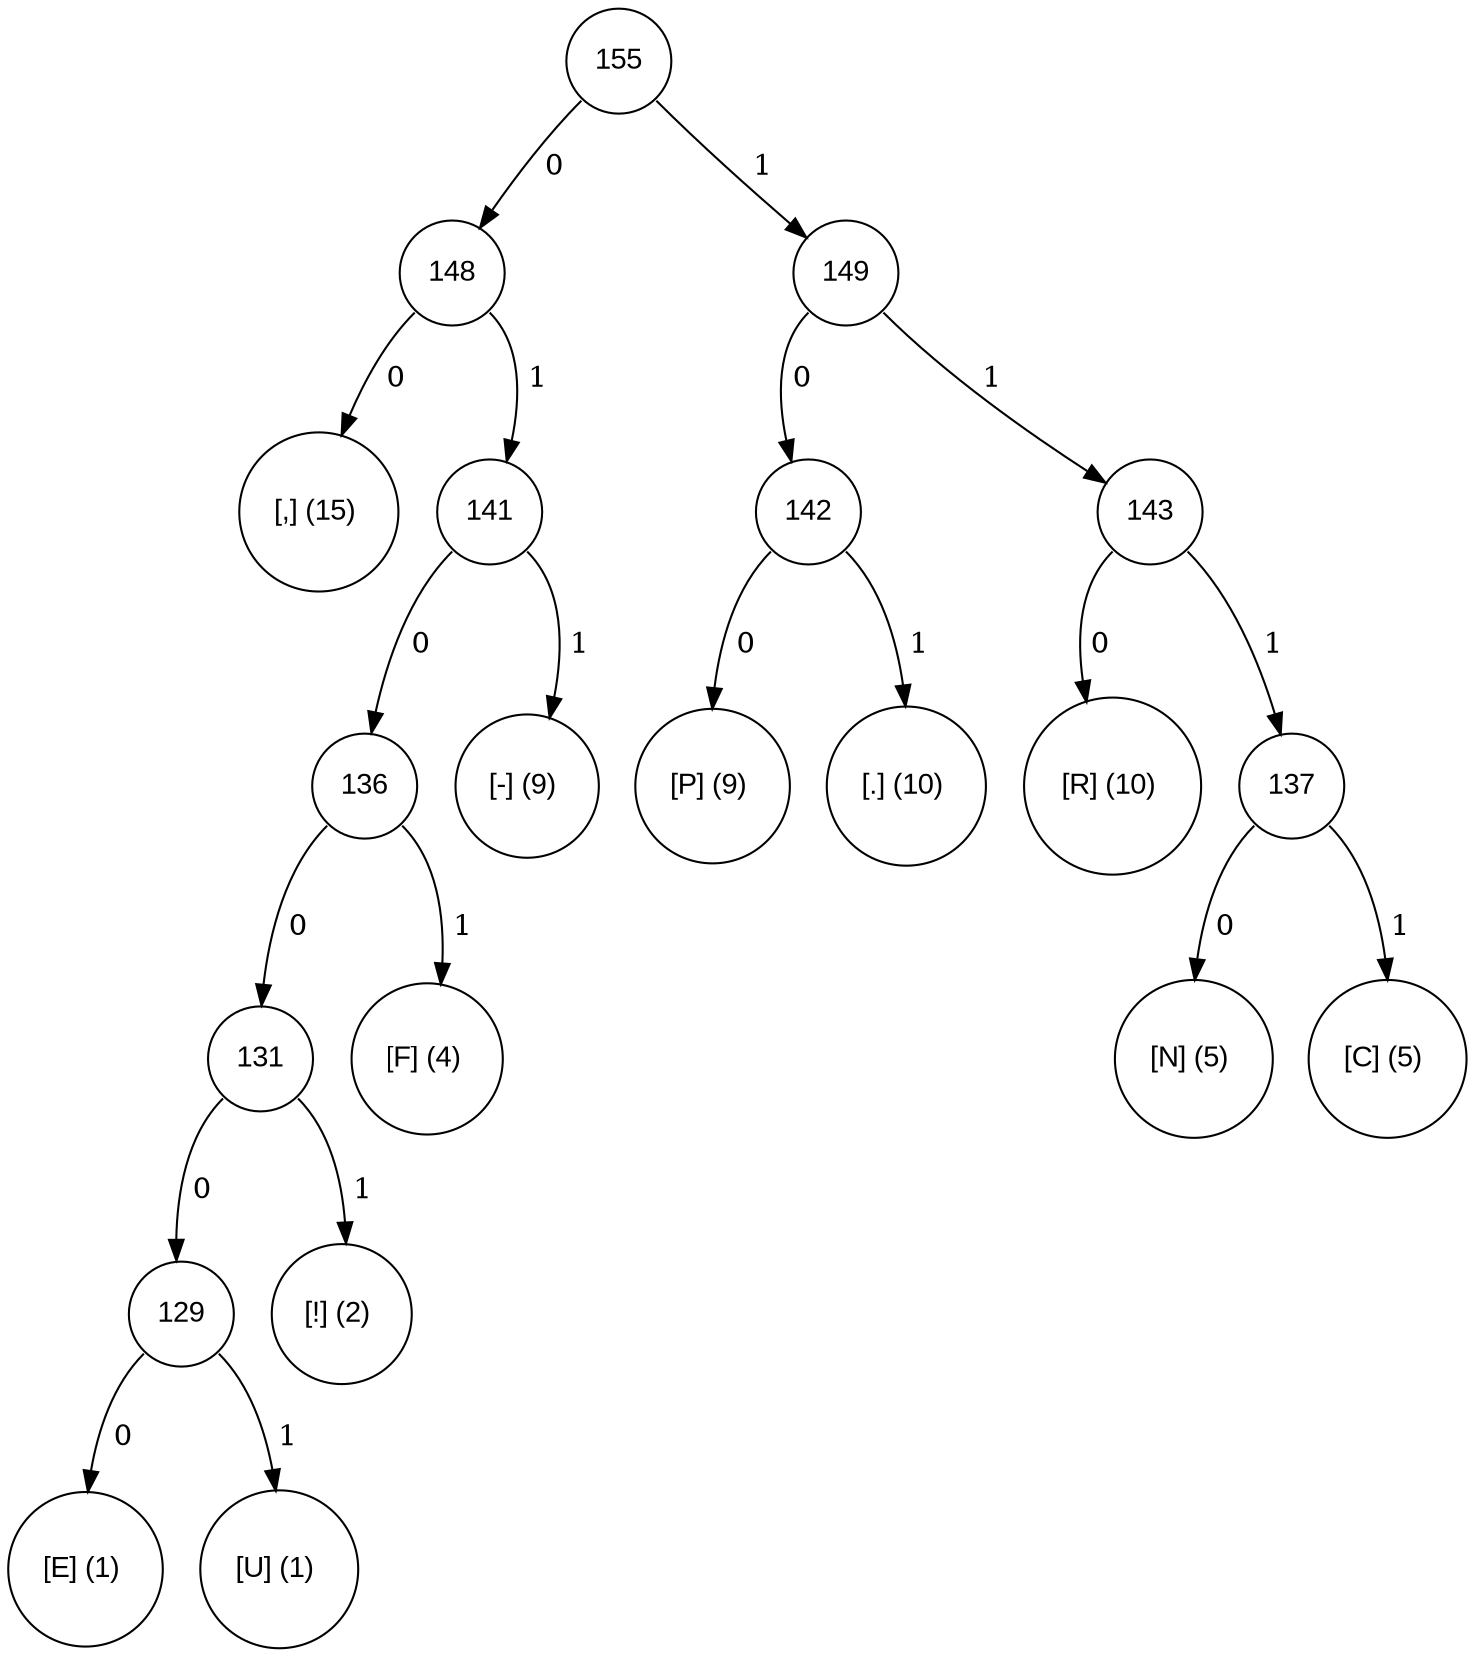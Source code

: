 digraph tree {
	node [fontname="Arial", shape="circle", width=0.5]; 

155:sw -> 148 [label = " 0"]; 
148 [label = "148"]; 
148:sw -> 44 [label = " 0"]; 
44 [label = "[,] (15) "]; 
148:se -> 141 [label = " 1"]; 
141 [label = "141"]; 
141:se -> 45 [label = " 1"]; 
45 [label = "[-] (9) "]; 
141:sw -> 136 [label = " 0"]; 
136 [label = "136"]; 
136:se -> 70 [label = " 1"]; 
70 [label = "[F] (4) "]; 
136:sw -> 131 [label = " 0"]; 
131 [label = "131"]; 
131:se -> 33 [label = " 1"]; 
33 [label = "[!] (2) "]; 
131:sw -> 129 [label = " 0"]; 
129 [label = "129"]; 
129:sw -> 69 [label = " 0"]; 
69 [label = "[E] (1) "]; 
129:se -> 85 [label = " 1"]; 
85 [label = "[U] (1) "]; 
155:se -> 149 [label = " 1"]; 
149 [label = "149"]; 
149:sw -> 142 [label = " 0"]; 
142 [label = "142"]; 
142:se -> 46 [label = " 1"]; 
46 [label = "[.] (10) "]; 
142:sw -> 80 [label = " 0"]; 
80 [label = "[P] (9) "]; 
149:se -> 143 [label = " 1"]; 
143 [label = "143"]; 
143:sw -> 82 [label = " 0"]; 
82 [label = "[R] (10) "]; 
143:se -> 137 [label = " 1"]; 
137 [label = "137"]; 
137:se -> 67 [label = " 1"]; 
67 [label = "[C] (5) "]; 
137:sw -> 78 [label = " 0"]; 
78 [label = "[N] (5) "]; 
}
